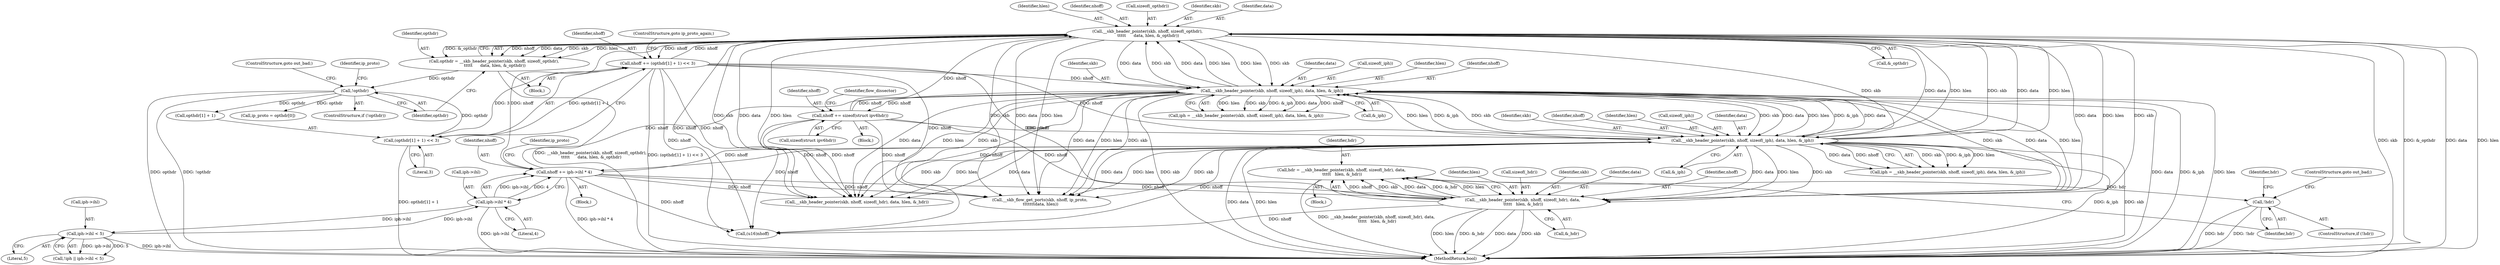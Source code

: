 digraph "0_linux_a6e544b0a88b53114bfa5a57e21b7be7a8dfc9d0@pointer" {
"1000470" [label="(Call,hdr = __skb_header_pointer(skb, nhoff, sizeof(_hdr), data,\n \t\t\t\t\t   hlen, &_hdr))"];
"1000472" [label="(Call,__skb_header_pointer(skb, nhoff, sizeof(_hdr), data,\n \t\t\t\t\t   hlen, &_hdr))"];
"1000684" [label="(Call,__skb_header_pointer(skb, nhoff, sizeof(_opthdr),\n \t\t\t\t\t      data, hlen, &_opthdr))"];
"1000272" [label="(Call,__skb_header_pointer(skb, nhoff, sizeof(_iph), data, hlen, &_iph))"];
"1000197" [label="(Call,__skb_header_pointer(skb, nhoff, sizeof(_iph), data, hlen, &_iph))"];
"1000290" [label="(Call,nhoff += sizeof(struct ipv6hdr))"];
"1000216" [label="(Call,nhoff += iph->ihl * 4)"];
"1000218" [label="(Call,iph->ihl * 4)"];
"1000210" [label="(Call,iph->ihl < 5)"];
"1000702" [label="(Call,nhoff += (opthdr[1] + 1) << 3)"];
"1000704" [label="(Call,(opthdr[1] + 1) << 3)"];
"1000694" [label="(Call,!opthdr)"];
"1000682" [label="(Call,opthdr = __skb_header_pointer(skb, nhoff, sizeof(_opthdr),\n \t\t\t\t\t      data, hlen, &_opthdr))"];
"1000482" [label="(Call,!hdr)"];
"1000697" [label="(Call,ip_proto = opthdr[0])"];
"1000217" [label="(Identifier,nhoff)"];
"1000224" [label="(Identifier,ip_proto)"];
"1000219" [label="(Call,iph->ihl)"];
"1000683" [label="(Identifier,opthdr)"];
"1000198" [label="(Identifier,skb)"];
"1000470" [label="(Call,hdr = __skb_header_pointer(skb, nhoff, sizeof(_hdr), data,\n \t\t\t\t\t   hlen, &_hdr))"];
"1000274" [label="(Identifier,nhoff)"];
"1000705" [label="(Call,opthdr[1] + 1)"];
"1000197" [label="(Call,__skb_header_pointer(skb, nhoff, sizeof(_iph), data, hlen, &_iph))"];
"1000492" [label="(Identifier,hdr)"];
"1000273" [label="(Identifier,skb)"];
"1000693" [label="(ControlStructure,if (!opthdr))"];
"1000272" [label="(Call,__skb_header_pointer(skb, nhoff, sizeof(_iph), data, hlen, &_iph))"];
"1000478" [label="(Identifier,hlen)"];
"1000191" [label="(Block,)"];
"1000673" [label="(Block,)"];
"1000475" [label="(Call,sizeof(_hdr))"];
"1000265" [label="(Block,)"];
"1000690" [label="(Identifier,hlen)"];
"1000482" [label="(Call,!hdr)"];
"1000481" [label="(ControlStructure,if (!hdr))"];
"1000711" [label="(ControlStructure,goto ip_proto_again;)"];
"1000279" [label="(Call,&_iph)"];
"1000686" [label="(Identifier,nhoff)"];
"1000696" [label="(ControlStructure,goto out_bad;)"];
"1000484" [label="(ControlStructure,goto out_bad;)"];
"1000777" [label="(MethodReturn,bool)"];
"1000682" [label="(Call,opthdr = __skb_header_pointer(skb, nhoff, sizeof(_opthdr),\n \t\t\t\t\t      data, hlen, &_opthdr))"];
"1000687" [label="(Call,sizeof(_opthdr))"];
"1000277" [label="(Identifier,data)"];
"1000204" [label="(Call,&_iph)"];
"1000199" [label="(Identifier,nhoff)"];
"1000214" [label="(Literal,5)"];
"1000772" [label="(Call,(u16)nhoff)"];
"1000747" [label="(Call,__skb_flow_get_ports(skb, nhoff, ip_proto,\n \t\t\t\t\t\t\tdata, hlen))"];
"1000216" [label="(Call,nhoff += iph->ihl * 4)"];
"1000203" [label="(Identifier,hlen)"];
"1000211" [label="(Call,iph->ihl)"];
"1000296" [label="(Identifier,flow_dissector)"];
"1000291" [label="(Identifier,nhoff)"];
"1000292" [label="(Call,sizeof(struct ipv6hdr))"];
"1000473" [label="(Identifier,skb)"];
"1000691" [label="(Call,&_opthdr)"];
"1000275" [label="(Call,sizeof(_iph))"];
"1000200" [label="(Call,sizeof(_iph))"];
"1000685" [label="(Identifier,skb)"];
"1000472" [label="(Call,__skb_header_pointer(skb, nhoff, sizeof(_hdr), data,\n \t\t\t\t\t   hlen, &_hdr))"];
"1000290" [label="(Call,nhoff += sizeof(struct ipv6hdr))"];
"1000704" [label="(Call,(opthdr[1] + 1) << 3)"];
"1000698" [label="(Identifier,ip_proto)"];
"1000471" [label="(Identifier,hdr)"];
"1000689" [label="(Identifier,data)"];
"1000210" [label="(Call,iph->ihl < 5)"];
"1000270" [label="(Call,iph = __skb_header_pointer(skb, nhoff, sizeof(_iph), data, hlen, &_iph))"];
"1000466" [label="(Block,)"];
"1000477" [label="(Identifier,data)"];
"1000278" [label="(Identifier,hlen)"];
"1000695" [label="(Identifier,opthdr)"];
"1000694" [label="(Call,!opthdr)"];
"1000195" [label="(Call,iph = __skb_header_pointer(skb, nhoff, sizeof(_iph), data, hlen, &_iph))"];
"1000222" [label="(Literal,4)"];
"1000544" [label="(Call,__skb_header_pointer(skb, nhoff, sizeof(_hdr), data, hlen, &_hdr))"];
"1000218" [label="(Call,iph->ihl * 4)"];
"1000703" [label="(Identifier,nhoff)"];
"1000710" [label="(Literal,3)"];
"1000479" [label="(Call,&_hdr)"];
"1000207" [label="(Call,!iph || iph->ihl < 5)"];
"1000684" [label="(Call,__skb_header_pointer(skb, nhoff, sizeof(_opthdr),\n \t\t\t\t\t      data, hlen, &_opthdr))"];
"1000483" [label="(Identifier,hdr)"];
"1000474" [label="(Identifier,nhoff)"];
"1000702" [label="(Call,nhoff += (opthdr[1] + 1) << 3)"];
"1000202" [label="(Identifier,data)"];
"1000470" -> "1000466"  [label="AST: "];
"1000470" -> "1000472"  [label="CFG: "];
"1000471" -> "1000470"  [label="AST: "];
"1000472" -> "1000470"  [label="AST: "];
"1000483" -> "1000470"  [label="CFG: "];
"1000470" -> "1000777"  [label="DDG: __skb_header_pointer(skb, nhoff, sizeof(_hdr), data,\n \t\t\t\t\t   hlen, &_hdr)"];
"1000472" -> "1000470"  [label="DDG: nhoff"];
"1000472" -> "1000470"  [label="DDG: skb"];
"1000472" -> "1000470"  [label="DDG: data"];
"1000472" -> "1000470"  [label="DDG: &_hdr"];
"1000472" -> "1000470"  [label="DDG: hlen"];
"1000470" -> "1000482"  [label="DDG: hdr"];
"1000472" -> "1000479"  [label="CFG: "];
"1000473" -> "1000472"  [label="AST: "];
"1000474" -> "1000472"  [label="AST: "];
"1000475" -> "1000472"  [label="AST: "];
"1000477" -> "1000472"  [label="AST: "];
"1000478" -> "1000472"  [label="AST: "];
"1000479" -> "1000472"  [label="AST: "];
"1000472" -> "1000777"  [label="DDG: &_hdr"];
"1000472" -> "1000777"  [label="DDG: data"];
"1000472" -> "1000777"  [label="DDG: skb"];
"1000472" -> "1000777"  [label="DDG: hlen"];
"1000684" -> "1000472"  [label="DDG: skb"];
"1000684" -> "1000472"  [label="DDG: data"];
"1000684" -> "1000472"  [label="DDG: hlen"];
"1000272" -> "1000472"  [label="DDG: skb"];
"1000272" -> "1000472"  [label="DDG: data"];
"1000272" -> "1000472"  [label="DDG: hlen"];
"1000197" -> "1000472"  [label="DDG: skb"];
"1000197" -> "1000472"  [label="DDG: data"];
"1000197" -> "1000472"  [label="DDG: hlen"];
"1000290" -> "1000472"  [label="DDG: nhoff"];
"1000216" -> "1000472"  [label="DDG: nhoff"];
"1000702" -> "1000472"  [label="DDG: nhoff"];
"1000472" -> "1000772"  [label="DDG: nhoff"];
"1000684" -> "1000682"  [label="AST: "];
"1000684" -> "1000691"  [label="CFG: "];
"1000685" -> "1000684"  [label="AST: "];
"1000686" -> "1000684"  [label="AST: "];
"1000687" -> "1000684"  [label="AST: "];
"1000689" -> "1000684"  [label="AST: "];
"1000690" -> "1000684"  [label="AST: "];
"1000691" -> "1000684"  [label="AST: "];
"1000682" -> "1000684"  [label="CFG: "];
"1000684" -> "1000777"  [label="DDG: data"];
"1000684" -> "1000777"  [label="DDG: hlen"];
"1000684" -> "1000777"  [label="DDG: skb"];
"1000684" -> "1000777"  [label="DDG: &_opthdr"];
"1000684" -> "1000197"  [label="DDG: skb"];
"1000684" -> "1000197"  [label="DDG: data"];
"1000684" -> "1000197"  [label="DDG: hlen"];
"1000684" -> "1000272"  [label="DDG: skb"];
"1000684" -> "1000272"  [label="DDG: data"];
"1000684" -> "1000272"  [label="DDG: hlen"];
"1000684" -> "1000544"  [label="DDG: skb"];
"1000684" -> "1000544"  [label="DDG: data"];
"1000684" -> "1000544"  [label="DDG: hlen"];
"1000684" -> "1000682"  [label="DDG: nhoff"];
"1000684" -> "1000682"  [label="DDG: data"];
"1000684" -> "1000682"  [label="DDG: skb"];
"1000684" -> "1000682"  [label="DDG: hlen"];
"1000684" -> "1000682"  [label="DDG: &_opthdr"];
"1000272" -> "1000684"  [label="DDG: skb"];
"1000272" -> "1000684"  [label="DDG: data"];
"1000272" -> "1000684"  [label="DDG: hlen"];
"1000197" -> "1000684"  [label="DDG: skb"];
"1000197" -> "1000684"  [label="DDG: data"];
"1000197" -> "1000684"  [label="DDG: hlen"];
"1000290" -> "1000684"  [label="DDG: nhoff"];
"1000216" -> "1000684"  [label="DDG: nhoff"];
"1000702" -> "1000684"  [label="DDG: nhoff"];
"1000684" -> "1000702"  [label="DDG: nhoff"];
"1000684" -> "1000747"  [label="DDG: skb"];
"1000684" -> "1000747"  [label="DDG: data"];
"1000684" -> "1000747"  [label="DDG: hlen"];
"1000684" -> "1000772"  [label="DDG: nhoff"];
"1000272" -> "1000270"  [label="AST: "];
"1000272" -> "1000279"  [label="CFG: "];
"1000273" -> "1000272"  [label="AST: "];
"1000274" -> "1000272"  [label="AST: "];
"1000275" -> "1000272"  [label="AST: "];
"1000277" -> "1000272"  [label="AST: "];
"1000278" -> "1000272"  [label="AST: "];
"1000279" -> "1000272"  [label="AST: "];
"1000270" -> "1000272"  [label="CFG: "];
"1000272" -> "1000777"  [label="DDG: hlen"];
"1000272" -> "1000777"  [label="DDG: skb"];
"1000272" -> "1000777"  [label="DDG: data"];
"1000272" -> "1000777"  [label="DDG: &_iph"];
"1000272" -> "1000197"  [label="DDG: skb"];
"1000272" -> "1000197"  [label="DDG: data"];
"1000272" -> "1000197"  [label="DDG: hlen"];
"1000272" -> "1000197"  [label="DDG: &_iph"];
"1000272" -> "1000270"  [label="DDG: hlen"];
"1000272" -> "1000270"  [label="DDG: skb"];
"1000272" -> "1000270"  [label="DDG: &_iph"];
"1000272" -> "1000270"  [label="DDG: data"];
"1000272" -> "1000270"  [label="DDG: nhoff"];
"1000197" -> "1000272"  [label="DDG: skb"];
"1000197" -> "1000272"  [label="DDG: data"];
"1000197" -> "1000272"  [label="DDG: hlen"];
"1000197" -> "1000272"  [label="DDG: &_iph"];
"1000290" -> "1000272"  [label="DDG: nhoff"];
"1000216" -> "1000272"  [label="DDG: nhoff"];
"1000702" -> "1000272"  [label="DDG: nhoff"];
"1000272" -> "1000290"  [label="DDG: nhoff"];
"1000272" -> "1000544"  [label="DDG: skb"];
"1000272" -> "1000544"  [label="DDG: data"];
"1000272" -> "1000544"  [label="DDG: hlen"];
"1000272" -> "1000747"  [label="DDG: skb"];
"1000272" -> "1000747"  [label="DDG: data"];
"1000272" -> "1000747"  [label="DDG: hlen"];
"1000272" -> "1000772"  [label="DDG: nhoff"];
"1000197" -> "1000195"  [label="AST: "];
"1000197" -> "1000204"  [label="CFG: "];
"1000198" -> "1000197"  [label="AST: "];
"1000199" -> "1000197"  [label="AST: "];
"1000200" -> "1000197"  [label="AST: "];
"1000202" -> "1000197"  [label="AST: "];
"1000203" -> "1000197"  [label="AST: "];
"1000204" -> "1000197"  [label="AST: "];
"1000195" -> "1000197"  [label="CFG: "];
"1000197" -> "1000777"  [label="DDG: hlen"];
"1000197" -> "1000777"  [label="DDG: &_iph"];
"1000197" -> "1000777"  [label="DDG: skb"];
"1000197" -> "1000777"  [label="DDG: data"];
"1000197" -> "1000195"  [label="DDG: skb"];
"1000197" -> "1000195"  [label="DDG: &_iph"];
"1000197" -> "1000195"  [label="DDG: hlen"];
"1000197" -> "1000195"  [label="DDG: data"];
"1000197" -> "1000195"  [label="DDG: nhoff"];
"1000290" -> "1000197"  [label="DDG: nhoff"];
"1000216" -> "1000197"  [label="DDG: nhoff"];
"1000702" -> "1000197"  [label="DDG: nhoff"];
"1000197" -> "1000216"  [label="DDG: nhoff"];
"1000197" -> "1000544"  [label="DDG: skb"];
"1000197" -> "1000544"  [label="DDG: data"];
"1000197" -> "1000544"  [label="DDG: hlen"];
"1000197" -> "1000747"  [label="DDG: skb"];
"1000197" -> "1000747"  [label="DDG: data"];
"1000197" -> "1000747"  [label="DDG: hlen"];
"1000197" -> "1000772"  [label="DDG: nhoff"];
"1000290" -> "1000265"  [label="AST: "];
"1000290" -> "1000292"  [label="CFG: "];
"1000291" -> "1000290"  [label="AST: "];
"1000292" -> "1000290"  [label="AST: "];
"1000296" -> "1000290"  [label="CFG: "];
"1000290" -> "1000544"  [label="DDG: nhoff"];
"1000290" -> "1000747"  [label="DDG: nhoff"];
"1000290" -> "1000772"  [label="DDG: nhoff"];
"1000216" -> "1000191"  [label="AST: "];
"1000216" -> "1000218"  [label="CFG: "];
"1000217" -> "1000216"  [label="AST: "];
"1000218" -> "1000216"  [label="AST: "];
"1000224" -> "1000216"  [label="CFG: "];
"1000216" -> "1000777"  [label="DDG: iph->ihl * 4"];
"1000218" -> "1000216"  [label="DDG: iph->ihl"];
"1000218" -> "1000216"  [label="DDG: 4"];
"1000216" -> "1000544"  [label="DDG: nhoff"];
"1000216" -> "1000747"  [label="DDG: nhoff"];
"1000216" -> "1000772"  [label="DDG: nhoff"];
"1000218" -> "1000222"  [label="CFG: "];
"1000219" -> "1000218"  [label="AST: "];
"1000222" -> "1000218"  [label="AST: "];
"1000218" -> "1000777"  [label="DDG: iph->ihl"];
"1000218" -> "1000210"  [label="DDG: iph->ihl"];
"1000210" -> "1000218"  [label="DDG: iph->ihl"];
"1000210" -> "1000207"  [label="AST: "];
"1000210" -> "1000214"  [label="CFG: "];
"1000211" -> "1000210"  [label="AST: "];
"1000214" -> "1000210"  [label="AST: "];
"1000207" -> "1000210"  [label="CFG: "];
"1000210" -> "1000777"  [label="DDG: iph->ihl"];
"1000210" -> "1000207"  [label="DDG: iph->ihl"];
"1000210" -> "1000207"  [label="DDG: 5"];
"1000702" -> "1000673"  [label="AST: "];
"1000702" -> "1000704"  [label="CFG: "];
"1000703" -> "1000702"  [label="AST: "];
"1000704" -> "1000702"  [label="AST: "];
"1000711" -> "1000702"  [label="CFG: "];
"1000702" -> "1000777"  [label="DDG: (opthdr[1] + 1) << 3"];
"1000702" -> "1000544"  [label="DDG: nhoff"];
"1000704" -> "1000702"  [label="DDG: opthdr[1] + 1"];
"1000704" -> "1000702"  [label="DDG: 3"];
"1000702" -> "1000747"  [label="DDG: nhoff"];
"1000702" -> "1000772"  [label="DDG: nhoff"];
"1000704" -> "1000710"  [label="CFG: "];
"1000705" -> "1000704"  [label="AST: "];
"1000710" -> "1000704"  [label="AST: "];
"1000704" -> "1000777"  [label="DDG: opthdr[1] + 1"];
"1000694" -> "1000704"  [label="DDG: opthdr"];
"1000694" -> "1000693"  [label="AST: "];
"1000694" -> "1000695"  [label="CFG: "];
"1000695" -> "1000694"  [label="AST: "];
"1000696" -> "1000694"  [label="CFG: "];
"1000698" -> "1000694"  [label="CFG: "];
"1000694" -> "1000777"  [label="DDG: opthdr"];
"1000694" -> "1000777"  [label="DDG: !opthdr"];
"1000682" -> "1000694"  [label="DDG: opthdr"];
"1000694" -> "1000697"  [label="DDG: opthdr"];
"1000694" -> "1000705"  [label="DDG: opthdr"];
"1000682" -> "1000673"  [label="AST: "];
"1000683" -> "1000682"  [label="AST: "];
"1000695" -> "1000682"  [label="CFG: "];
"1000682" -> "1000777"  [label="DDG: __skb_header_pointer(skb, nhoff, sizeof(_opthdr),\n \t\t\t\t\t      data, hlen, &_opthdr)"];
"1000482" -> "1000481"  [label="AST: "];
"1000482" -> "1000483"  [label="CFG: "];
"1000483" -> "1000482"  [label="AST: "];
"1000484" -> "1000482"  [label="CFG: "];
"1000492" -> "1000482"  [label="CFG: "];
"1000482" -> "1000777"  [label="DDG: hdr"];
"1000482" -> "1000777"  [label="DDG: !hdr"];
}
